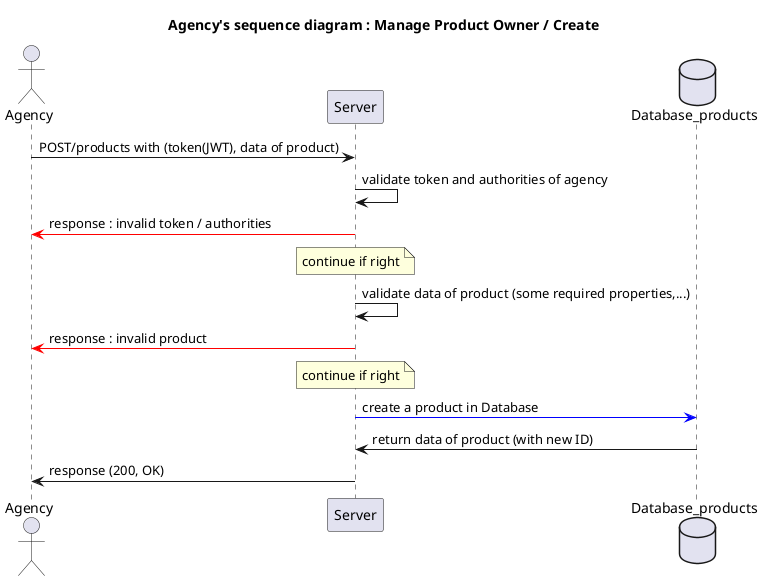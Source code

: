 @startuml Application use cases diagram
title Agency's sequence diagram : Manage Product Owner / Create

actor Agency
participant Server
database Database_products as DB


Agency -> Server : POST/products with (token(JWT), data of product)
Server -> Server: validate token and authorities of agency
Server -[#red]> Agency: response : invalid token / authorities
note over Server : continue if right
Server -> Server : validate data of product (some required properties,...)
Server -[#red]> Agency: response : invalid product
note over Server : continue if right

Server -[#blue]> DB : create a product in Database
DB -> Server : return data of product (with new ID)
Server -> Agency: response (200, OK)
